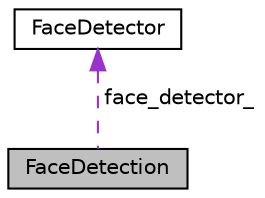 digraph "FaceDetection"
{
  edge [fontname="Helvetica",fontsize="10",labelfontname="Helvetica",labelfontsize="10"];
  node [fontname="Helvetica",fontsize="10",shape=record];
  Node1 [label="FaceDetection",height=0.2,width=0.4,color="black", fillcolor="grey75", style="filled" fontcolor="black"];
  Node2 -> Node1 [dir="back",color="darkorchid3",fontsize="10",style="dashed",label=" face_detector_" ,fontname="Helvetica"];
  Node2 [label="FaceDetector",height=0.2,width=0.4,color="black", fillcolor="white", style="filled",URL="$classFaceDetector.html",tooltip="Class that implements a face detection algorithm based on a Haar cascade classifier. "];
}
